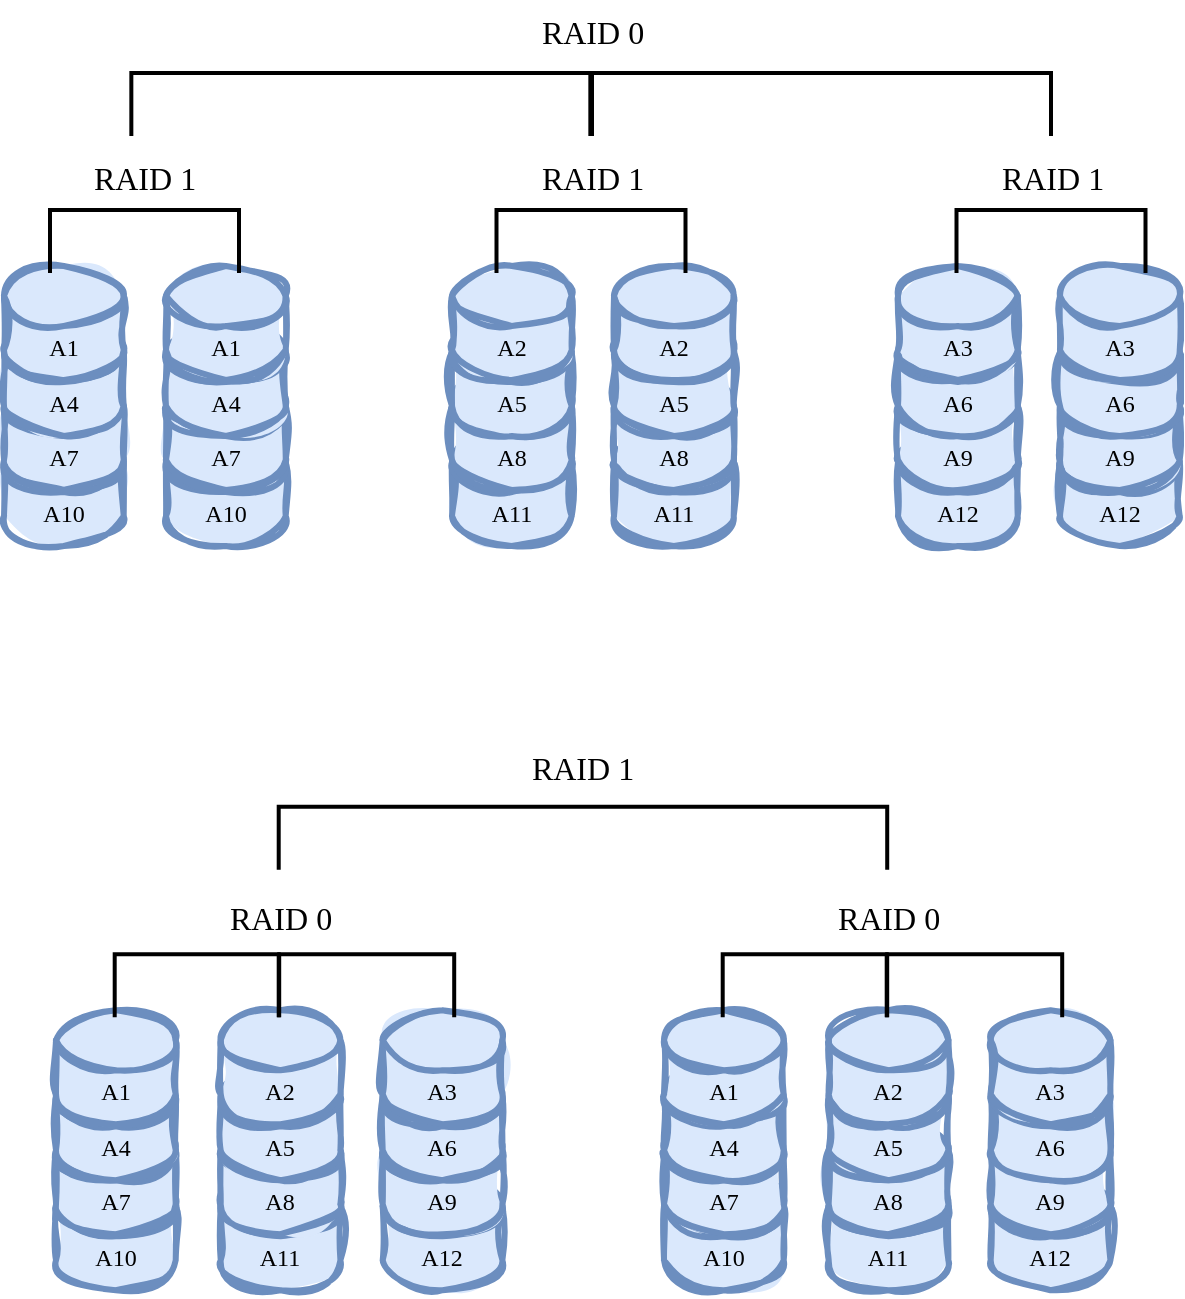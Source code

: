 <mxfile version="26.0.10">
  <diagram name="페이지-1" id="JMQY-xZkFAFSVzwgwKng">
    <mxGraphModel dx="1305" dy="1134" grid="0" gridSize="10" guides="1" tooltips="1" connect="1" arrows="1" fold="1" page="0" pageScale="1" pageWidth="827" pageHeight="1169" math="0" shadow="0">
      <root>
        <mxCell id="0" />
        <mxCell id="1" parent="0" />
        <mxCell id="GM8oLgZVXKU01xnDDZMa-2" value="&lt;p&gt;A10&lt;/p&gt;" style="shape=cylinder3;whiteSpace=wrap;html=1;boundedLbl=1;backgroundOutline=1;size=15;fillColor=#dae8fc;strokeColor=#6c8ebf;sketch=1;curveFitting=1;jiggle=2;strokeWidth=3;fontFamily=Comic Sans MS;fillStyle=solid;" vertex="1" parent="1">
          <mxGeometry x="-111" y="57" width="59.85" height="57" as="geometry" />
        </mxCell>
        <mxCell id="GM8oLgZVXKU01xnDDZMa-7" value="&lt;p&gt;A7&lt;/p&gt;" style="shape=cylinder3;whiteSpace=wrap;html=1;boundedLbl=1;backgroundOutline=1;size=15;fillColor=#dae8fc;strokeColor=#6c8ebf;sketch=1;curveFitting=1;jiggle=2;strokeWidth=3;fontFamily=Comic Sans MS;fillStyle=solid;" vertex="1" parent="1">
          <mxGeometry x="-111" y="29" width="59.85" height="57" as="geometry" />
        </mxCell>
        <mxCell id="GM8oLgZVXKU01xnDDZMa-9" value="&lt;p&gt;A4&lt;/p&gt;" style="shape=cylinder3;whiteSpace=wrap;html=1;boundedLbl=1;backgroundOutline=1;size=15;fillColor=#dae8fc;strokeColor=#6c8ebf;sketch=1;curveFitting=1;jiggle=2;strokeWidth=3;fontFamily=Comic Sans MS;fillStyle=solid;" vertex="1" parent="1">
          <mxGeometry x="-111" y="2" width="59.85" height="57" as="geometry" />
        </mxCell>
        <mxCell id="GM8oLgZVXKU01xnDDZMa-11" value="&lt;p&gt;A1&lt;/p&gt;" style="shape=cylinder3;whiteSpace=wrap;html=1;boundedLbl=1;backgroundOutline=1;size=15;fillColor=#dae8fc;strokeColor=#6c8ebf;sketch=1;curveFitting=1;jiggle=2;strokeWidth=3;fontFamily=Comic Sans MS;fillStyle=solid;" vertex="1" parent="1">
          <mxGeometry x="-111" y="-26" width="59.85" height="57" as="geometry" />
        </mxCell>
        <mxCell id="GM8oLgZVXKU01xnDDZMa-12" value="&lt;p&gt;A10&lt;/p&gt;" style="shape=cylinder3;whiteSpace=wrap;html=1;boundedLbl=1;backgroundOutline=1;size=15;fillColor=#dae8fc;strokeColor=#6c8ebf;sketch=1;curveFitting=1;jiggle=2;strokeWidth=3;fontFamily=Comic Sans MS;fillStyle=solid;" vertex="1" parent="1">
          <mxGeometry x="-192" y="57" width="59.85" height="57" as="geometry" />
        </mxCell>
        <mxCell id="GM8oLgZVXKU01xnDDZMa-13" value="&lt;p&gt;A7&lt;/p&gt;" style="shape=cylinder3;whiteSpace=wrap;html=1;boundedLbl=1;backgroundOutline=1;size=15;fillColor=#dae8fc;strokeColor=#6c8ebf;sketch=1;curveFitting=1;jiggle=2;strokeWidth=3;fontFamily=Comic Sans MS;fillStyle=solid;" vertex="1" parent="1">
          <mxGeometry x="-192" y="29" width="59.85" height="57" as="geometry" />
        </mxCell>
        <mxCell id="GM8oLgZVXKU01xnDDZMa-14" value="&lt;p&gt;A4&lt;/p&gt;" style="shape=cylinder3;whiteSpace=wrap;html=1;boundedLbl=1;backgroundOutline=1;size=15;fillColor=#dae8fc;strokeColor=#6c8ebf;sketch=1;curveFitting=1;jiggle=2;strokeWidth=3;fontFamily=Comic Sans MS;fillStyle=solid;" vertex="1" parent="1">
          <mxGeometry x="-192" y="2" width="59.85" height="57" as="geometry" />
        </mxCell>
        <mxCell id="GM8oLgZVXKU01xnDDZMa-15" value="&lt;p&gt;A1&lt;/p&gt;" style="shape=cylinder3;whiteSpace=wrap;html=1;boundedLbl=1;backgroundOutline=1;size=15;fillColor=#dae8fc;strokeColor=#6c8ebf;sketch=1;curveFitting=1;jiggle=2;strokeWidth=3;fontFamily=Comic Sans MS;fillStyle=solid;" vertex="1" parent="1">
          <mxGeometry x="-192" y="-26" width="59.85" height="57" as="geometry" />
        </mxCell>
        <mxCell id="GM8oLgZVXKU01xnDDZMa-32" value="&lt;p&gt;A11&lt;/p&gt;" style="shape=cylinder3;whiteSpace=wrap;html=1;boundedLbl=1;backgroundOutline=1;size=15;fillColor=#dae8fc;strokeColor=#6c8ebf;sketch=1;curveFitting=1;jiggle=2;strokeWidth=3;fontFamily=Comic Sans MS;fillStyle=solid;" vertex="1" parent="1">
          <mxGeometry x="113" y="57" width="59.85" height="57" as="geometry" />
        </mxCell>
        <mxCell id="GM8oLgZVXKU01xnDDZMa-33" value="&lt;p&gt;A8&lt;/p&gt;" style="shape=cylinder3;whiteSpace=wrap;html=1;boundedLbl=1;backgroundOutline=1;size=15;fillColor=#dae8fc;strokeColor=#6c8ebf;sketch=1;curveFitting=1;jiggle=2;strokeWidth=3;fontFamily=Comic Sans MS;fillStyle=solid;" vertex="1" parent="1">
          <mxGeometry x="113" y="29" width="59.85" height="57" as="geometry" />
        </mxCell>
        <mxCell id="GM8oLgZVXKU01xnDDZMa-34" value="&lt;p&gt;A5&lt;/p&gt;" style="shape=cylinder3;whiteSpace=wrap;html=1;boundedLbl=1;backgroundOutline=1;size=15;fillColor=#dae8fc;strokeColor=#6c8ebf;sketch=1;curveFitting=1;jiggle=2;strokeWidth=3;fontFamily=Comic Sans MS;fillStyle=solid;" vertex="1" parent="1">
          <mxGeometry x="113" y="2" width="59.85" height="57" as="geometry" />
        </mxCell>
        <mxCell id="GM8oLgZVXKU01xnDDZMa-35" value="&lt;p&gt;A2&lt;/p&gt;" style="shape=cylinder3;whiteSpace=wrap;html=1;boundedLbl=1;backgroundOutline=1;size=15;fillColor=#dae8fc;strokeColor=#6c8ebf;sketch=1;curveFitting=1;jiggle=2;strokeWidth=3;fontFamily=Comic Sans MS;fillStyle=solid;" vertex="1" parent="1">
          <mxGeometry x="113" y="-26" width="59.85" height="57" as="geometry" />
        </mxCell>
        <mxCell id="GM8oLgZVXKU01xnDDZMa-36" value="&lt;p&gt;A11&lt;/p&gt;" style="shape=cylinder3;whiteSpace=wrap;html=1;boundedLbl=1;backgroundOutline=1;size=15;fillColor=#dae8fc;strokeColor=#6c8ebf;sketch=1;curveFitting=1;jiggle=2;strokeWidth=3;fontFamily=Comic Sans MS;fillStyle=solid;" vertex="1" parent="1">
          <mxGeometry x="32" y="57" width="59.85" height="57" as="geometry" />
        </mxCell>
        <mxCell id="GM8oLgZVXKU01xnDDZMa-37" value="&lt;p&gt;A8&lt;/p&gt;" style="shape=cylinder3;whiteSpace=wrap;html=1;boundedLbl=1;backgroundOutline=1;size=15;fillColor=#dae8fc;strokeColor=#6c8ebf;sketch=1;curveFitting=1;jiggle=2;strokeWidth=3;fontFamily=Comic Sans MS;fillStyle=solid;" vertex="1" parent="1">
          <mxGeometry x="32" y="29" width="59.85" height="57" as="geometry" />
        </mxCell>
        <mxCell id="GM8oLgZVXKU01xnDDZMa-38" value="&lt;p&gt;A5&lt;/p&gt;" style="shape=cylinder3;whiteSpace=wrap;html=1;boundedLbl=1;backgroundOutline=1;size=15;fillColor=#dae8fc;strokeColor=#6c8ebf;sketch=1;curveFitting=1;jiggle=2;strokeWidth=3;fontFamily=Comic Sans MS;fillStyle=solid;" vertex="1" parent="1">
          <mxGeometry x="32" y="2" width="59.85" height="57" as="geometry" />
        </mxCell>
        <mxCell id="GM8oLgZVXKU01xnDDZMa-39" value="&lt;p&gt;A2&lt;/p&gt;" style="shape=cylinder3;whiteSpace=wrap;html=1;boundedLbl=1;backgroundOutline=1;size=15;fillColor=#dae8fc;strokeColor=#6c8ebf;sketch=1;curveFitting=1;jiggle=2;strokeWidth=3;fontFamily=Comic Sans MS;fillStyle=solid;" vertex="1" parent="1">
          <mxGeometry x="32" y="-26" width="59.85" height="57" as="geometry" />
        </mxCell>
        <mxCell id="GM8oLgZVXKU01xnDDZMa-40" value="&lt;p&gt;A12&lt;/p&gt;" style="shape=cylinder3;whiteSpace=wrap;html=1;boundedLbl=1;backgroundOutline=1;size=15;fillColor=#dae8fc;strokeColor=#6c8ebf;sketch=1;curveFitting=1;jiggle=2;strokeWidth=3;fontFamily=Comic Sans MS;fillStyle=solid;" vertex="1" parent="1">
          <mxGeometry x="336" y="57" width="59.85" height="57" as="geometry" />
        </mxCell>
        <mxCell id="GM8oLgZVXKU01xnDDZMa-41" value="&lt;p&gt;A9&lt;/p&gt;" style="shape=cylinder3;whiteSpace=wrap;html=1;boundedLbl=1;backgroundOutline=1;size=15;fillColor=#dae8fc;strokeColor=#6c8ebf;sketch=1;curveFitting=1;jiggle=2;strokeWidth=3;fontFamily=Comic Sans MS;fillStyle=solid;" vertex="1" parent="1">
          <mxGeometry x="336" y="29" width="59.85" height="57" as="geometry" />
        </mxCell>
        <mxCell id="GM8oLgZVXKU01xnDDZMa-42" value="&lt;p&gt;A6&lt;/p&gt;" style="shape=cylinder3;whiteSpace=wrap;html=1;boundedLbl=1;backgroundOutline=1;size=15;fillColor=#dae8fc;strokeColor=#6c8ebf;sketch=1;curveFitting=1;jiggle=2;strokeWidth=3;fontFamily=Comic Sans MS;fillStyle=solid;" vertex="1" parent="1">
          <mxGeometry x="336" y="2" width="59.85" height="57" as="geometry" />
        </mxCell>
        <mxCell id="GM8oLgZVXKU01xnDDZMa-43" value="&lt;p&gt;A3&lt;/p&gt;" style="shape=cylinder3;whiteSpace=wrap;html=1;boundedLbl=1;backgroundOutline=1;size=15;fillColor=#dae8fc;strokeColor=#6c8ebf;sketch=1;curveFitting=1;jiggle=2;strokeWidth=3;fontFamily=Comic Sans MS;fillStyle=solid;" vertex="1" parent="1">
          <mxGeometry x="336" y="-26" width="59.85" height="57" as="geometry" />
        </mxCell>
        <mxCell id="GM8oLgZVXKU01xnDDZMa-44" value="&lt;p&gt;A12&lt;/p&gt;" style="shape=cylinder3;whiteSpace=wrap;html=1;boundedLbl=1;backgroundOutline=1;size=15;fillColor=#dae8fc;strokeColor=#6c8ebf;sketch=1;curveFitting=1;jiggle=2;strokeWidth=3;fontFamily=Comic Sans MS;fillStyle=solid;" vertex="1" parent="1">
          <mxGeometry x="255" y="57" width="59.85" height="57" as="geometry" />
        </mxCell>
        <mxCell id="GM8oLgZVXKU01xnDDZMa-45" value="&lt;p&gt;A9&lt;/p&gt;" style="shape=cylinder3;whiteSpace=wrap;html=1;boundedLbl=1;backgroundOutline=1;size=15;fillColor=#dae8fc;strokeColor=#6c8ebf;sketch=1;curveFitting=1;jiggle=2;strokeWidth=3;fontFamily=Comic Sans MS;fillStyle=solid;" vertex="1" parent="1">
          <mxGeometry x="255" y="29" width="59.85" height="57" as="geometry" />
        </mxCell>
        <mxCell id="GM8oLgZVXKU01xnDDZMa-46" value="&lt;p&gt;A6&lt;/p&gt;" style="shape=cylinder3;whiteSpace=wrap;html=1;boundedLbl=1;backgroundOutline=1;size=15;fillColor=#dae8fc;strokeColor=#6c8ebf;sketch=1;curveFitting=1;jiggle=2;strokeWidth=3;fontFamily=Comic Sans MS;fillStyle=solid;" vertex="1" parent="1">
          <mxGeometry x="255" y="2" width="59.85" height="57" as="geometry" />
        </mxCell>
        <mxCell id="GM8oLgZVXKU01xnDDZMa-47" value="&lt;p&gt;A3&lt;/p&gt;" style="shape=cylinder3;whiteSpace=wrap;html=1;boundedLbl=1;backgroundOutline=1;size=15;fillColor=#dae8fc;strokeColor=#6c8ebf;sketch=1;curveFitting=1;jiggle=2;strokeWidth=3;fontFamily=Comic Sans MS;fillStyle=solid;" vertex="1" parent="1">
          <mxGeometry x="255" y="-26" width="59.85" height="57" as="geometry" />
        </mxCell>
        <mxCell id="GM8oLgZVXKU01xnDDZMa-53" value="" style="strokeWidth=2;html=1;shape=mxgraph.flowchart.annotation_1;align=left;pointerEvents=1;rotation=90;" vertex="1" parent="1">
          <mxGeometry x="-137.5" y="-85.5" width="31.5" height="94.5" as="geometry" />
        </mxCell>
        <mxCell id="GM8oLgZVXKU01xnDDZMa-56" value="RAID 1" style="text;html=1;align=center;verticalAlign=middle;resizable=0;points=[];autosize=1;strokeColor=none;fillColor=none;fontSize=16;fontFamily=Verdana;" vertex="1" parent="1">
          <mxGeometry x="-159.25" y="-85.5" width="75" height="31" as="geometry" />
        </mxCell>
        <mxCell id="GM8oLgZVXKU01xnDDZMa-57" value="" style="strokeWidth=2;html=1;shape=mxgraph.flowchart.annotation_1;align=left;pointerEvents=1;rotation=90;" vertex="1" parent="1">
          <mxGeometry x="85.75" y="-85.5" width="31.5" height="94.5" as="geometry" />
        </mxCell>
        <mxCell id="GM8oLgZVXKU01xnDDZMa-58" value="RAID 1" style="text;html=1;align=center;verticalAlign=middle;resizable=0;points=[];autosize=1;strokeColor=none;fillColor=none;fontSize=16;fontFamily=Verdana;" vertex="1" parent="1">
          <mxGeometry x="64" y="-85.5" width="75" height="31" as="geometry" />
        </mxCell>
        <mxCell id="GM8oLgZVXKU01xnDDZMa-59" value="" style="strokeWidth=2;html=1;shape=mxgraph.flowchart.annotation_1;align=left;pointerEvents=1;rotation=90;" vertex="1" parent="1">
          <mxGeometry x="315.75" y="-85.5" width="31.5" height="94.5" as="geometry" />
        </mxCell>
        <mxCell id="GM8oLgZVXKU01xnDDZMa-60" value="RAID 1" style="text;html=1;align=center;verticalAlign=middle;resizable=0;points=[];autosize=1;strokeColor=none;fillColor=none;fontSize=16;fontFamily=Verdana;" vertex="1" parent="1">
          <mxGeometry x="294" y="-85.5" width="75" height="31" as="geometry" />
        </mxCell>
        <mxCell id="GM8oLgZVXKU01xnDDZMa-61" value="" style="strokeWidth=2;html=1;shape=mxgraph.flowchart.annotation_1;align=left;pointerEvents=1;rotation=90;" vertex="1" parent="1">
          <mxGeometry x="-29.33" y="-221.5" width="31.5" height="229.5" as="geometry" />
        </mxCell>
        <mxCell id="GM8oLgZVXKU01xnDDZMa-62" value="" style="strokeWidth=2;html=1;shape=mxgraph.flowchart.annotation_1;align=left;pointerEvents=1;rotation=90;" vertex="1" parent="1">
          <mxGeometry x="201" y="-221.5" width="31.5" height="229.5" as="geometry" />
        </mxCell>
        <mxCell id="GM8oLgZVXKU01xnDDZMa-63" value="RAID 0" style="text;html=1;align=center;verticalAlign=middle;resizable=0;points=[];autosize=1;strokeColor=none;fillColor=none;fontSize=16;fontFamily=Verdana;" vertex="1" parent="1">
          <mxGeometry x="64" y="-159" width="75" height="31" as="geometry" />
        </mxCell>
        <mxCell id="GM8oLgZVXKU01xnDDZMa-72" value="&lt;p&gt;A10&lt;/p&gt;" style="shape=cylinder3;whiteSpace=wrap;html=1;boundedLbl=1;backgroundOutline=1;size=15;fillColor=#dae8fc;strokeColor=#6c8ebf;sketch=1;curveFitting=1;jiggle=2;strokeWidth=3;fontFamily=Comic Sans MS;fillStyle=solid;" vertex="1" parent="1">
          <mxGeometry x="138" y="429.12" width="59.85" height="57" as="geometry" />
        </mxCell>
        <mxCell id="GM8oLgZVXKU01xnDDZMa-73" value="&lt;p&gt;A7&lt;/p&gt;" style="shape=cylinder3;whiteSpace=wrap;html=1;boundedLbl=1;backgroundOutline=1;size=15;fillColor=#dae8fc;strokeColor=#6c8ebf;sketch=1;curveFitting=1;jiggle=2;strokeWidth=3;fontFamily=Comic Sans MS;fillStyle=solid;" vertex="1" parent="1">
          <mxGeometry x="138" y="401.12" width="59.85" height="57" as="geometry" />
        </mxCell>
        <mxCell id="GM8oLgZVXKU01xnDDZMa-74" value="&lt;p&gt;A4&lt;/p&gt;" style="shape=cylinder3;whiteSpace=wrap;html=1;boundedLbl=1;backgroundOutline=1;size=15;fillColor=#dae8fc;strokeColor=#6c8ebf;sketch=1;curveFitting=1;jiggle=2;strokeWidth=3;fontFamily=Comic Sans MS;fillStyle=solid;" vertex="1" parent="1">
          <mxGeometry x="138" y="374.12" width="59.85" height="57" as="geometry" />
        </mxCell>
        <mxCell id="GM8oLgZVXKU01xnDDZMa-75" value="&lt;p&gt;A1&lt;/p&gt;" style="shape=cylinder3;whiteSpace=wrap;html=1;boundedLbl=1;backgroundOutline=1;size=15;fillColor=#dae8fc;strokeColor=#6c8ebf;sketch=1;curveFitting=1;jiggle=2;strokeWidth=3;fontFamily=Comic Sans MS;fillStyle=solid;" vertex="1" parent="1">
          <mxGeometry x="138" y="346.12" width="59.85" height="57" as="geometry" />
        </mxCell>
        <mxCell id="GM8oLgZVXKU01xnDDZMa-80" value="&lt;p&gt;A12&lt;/p&gt;" style="shape=cylinder3;whiteSpace=wrap;html=1;boundedLbl=1;backgroundOutline=1;size=15;fillColor=#dae8fc;strokeColor=#6c8ebf;sketch=1;curveFitting=1;jiggle=2;strokeWidth=3;fontFamily=Comic Sans MS;fillStyle=solid;" vertex="1" parent="1">
          <mxGeometry x="301.35" y="429.12" width="59.85" height="57" as="geometry" />
        </mxCell>
        <mxCell id="GM8oLgZVXKU01xnDDZMa-81" value="&lt;p&gt;A9&lt;/p&gt;" style="shape=cylinder3;whiteSpace=wrap;html=1;boundedLbl=1;backgroundOutline=1;size=15;fillColor=#dae8fc;strokeColor=#6c8ebf;sketch=1;curveFitting=1;jiggle=2;strokeWidth=3;fontFamily=Comic Sans MS;fillStyle=solid;" vertex="1" parent="1">
          <mxGeometry x="301.35" y="401.12" width="59.85" height="57" as="geometry" />
        </mxCell>
        <mxCell id="GM8oLgZVXKU01xnDDZMa-82" value="&lt;p&gt;A6&lt;/p&gt;" style="shape=cylinder3;whiteSpace=wrap;html=1;boundedLbl=1;backgroundOutline=1;size=15;fillColor=#dae8fc;strokeColor=#6c8ebf;sketch=1;curveFitting=1;jiggle=2;strokeWidth=3;fontFamily=Comic Sans MS;fillStyle=solid;" vertex="1" parent="1">
          <mxGeometry x="301.35" y="374.12" width="59.85" height="57" as="geometry" />
        </mxCell>
        <mxCell id="GM8oLgZVXKU01xnDDZMa-83" value="&lt;p&gt;A3&lt;/p&gt;" style="shape=cylinder3;whiteSpace=wrap;html=1;boundedLbl=1;backgroundOutline=1;size=15;fillColor=#dae8fc;strokeColor=#6c8ebf;sketch=1;curveFitting=1;jiggle=2;strokeWidth=3;fontFamily=Comic Sans MS;fillStyle=solid;" vertex="1" parent="1">
          <mxGeometry x="301.35" y="346.12" width="59.85" height="57" as="geometry" />
        </mxCell>
        <mxCell id="GM8oLgZVXKU01xnDDZMa-84" value="&lt;p&gt;A11&lt;/p&gt;" style="shape=cylinder3;whiteSpace=wrap;html=1;boundedLbl=1;backgroundOutline=1;size=15;fillColor=#dae8fc;strokeColor=#6c8ebf;sketch=1;curveFitting=1;jiggle=2;strokeWidth=3;fontFamily=Comic Sans MS;fillStyle=solid;" vertex="1" parent="1">
          <mxGeometry x="220.35" y="429.12" width="59.85" height="57" as="geometry" />
        </mxCell>
        <mxCell id="GM8oLgZVXKU01xnDDZMa-85" value="&lt;p&gt;A8&lt;/p&gt;" style="shape=cylinder3;whiteSpace=wrap;html=1;boundedLbl=1;backgroundOutline=1;size=15;fillColor=#dae8fc;strokeColor=#6c8ebf;sketch=1;curveFitting=1;jiggle=2;strokeWidth=3;fontFamily=Comic Sans MS;fillStyle=solid;" vertex="1" parent="1">
          <mxGeometry x="220.35" y="401.12" width="59.85" height="57" as="geometry" />
        </mxCell>
        <mxCell id="GM8oLgZVXKU01xnDDZMa-86" value="&lt;p&gt;A5&lt;/p&gt;" style="shape=cylinder3;whiteSpace=wrap;html=1;boundedLbl=1;backgroundOutline=1;size=15;fillColor=#dae8fc;strokeColor=#6c8ebf;sketch=1;curveFitting=1;jiggle=2;strokeWidth=3;fontFamily=Comic Sans MS;fillStyle=solid;" vertex="1" parent="1">
          <mxGeometry x="220.35" y="374.12" width="59.85" height="57" as="geometry" />
        </mxCell>
        <mxCell id="GM8oLgZVXKU01xnDDZMa-87" value="&lt;p&gt;A2&lt;/p&gt;" style="shape=cylinder3;whiteSpace=wrap;html=1;boundedLbl=1;backgroundOutline=1;size=15;fillColor=#dae8fc;strokeColor=#6c8ebf;sketch=1;curveFitting=1;jiggle=2;strokeWidth=3;fontFamily=Comic Sans MS;fillStyle=solid;" vertex="1" parent="1">
          <mxGeometry x="220.35" y="346.12" width="59.85" height="57" as="geometry" />
        </mxCell>
        <mxCell id="GM8oLgZVXKU01xnDDZMa-92" value="" style="strokeWidth=2;html=1;shape=mxgraph.flowchart.annotation_1;align=left;pointerEvents=1;rotation=90;" vertex="1" parent="1">
          <mxGeometry x="277.6" y="290.12" width="31.5" height="87.5" as="geometry" />
        </mxCell>
        <mxCell id="GM8oLgZVXKU01xnDDZMa-93" value="RAID 0" style="text;html=1;align=center;verticalAlign=middle;resizable=0;points=[];autosize=1;strokeColor=none;fillColor=none;fontSize=16;fontFamily=Verdana;" vertex="1" parent="1">
          <mxGeometry x="212.77" y="284.62" width="75" height="31" as="geometry" />
        </mxCell>
        <mxCell id="GM8oLgZVXKU01xnDDZMa-98" value="" style="strokeWidth=2;html=1;shape=mxgraph.flowchart.annotation_1;align=left;pointerEvents=1;rotation=90;" vertex="1" parent="1">
          <mxGeometry x="192.6" y="292.87" width="31.5" height="82" as="geometry" />
        </mxCell>
        <mxCell id="GM8oLgZVXKU01xnDDZMa-144" value="&lt;p&gt;A10&lt;/p&gt;" style="shape=cylinder3;whiteSpace=wrap;html=1;boundedLbl=1;backgroundOutline=1;size=15;fillColor=#dae8fc;strokeColor=#6c8ebf;sketch=1;curveFitting=1;jiggle=2;strokeWidth=3;fontFamily=Comic Sans MS;fillStyle=solid;" vertex="1" parent="1">
          <mxGeometry x="-166" y="429.12" width="59.85" height="57" as="geometry" />
        </mxCell>
        <mxCell id="GM8oLgZVXKU01xnDDZMa-145" value="&lt;p&gt;A7&lt;/p&gt;" style="shape=cylinder3;whiteSpace=wrap;html=1;boundedLbl=1;backgroundOutline=1;size=15;fillColor=#dae8fc;strokeColor=#6c8ebf;sketch=1;curveFitting=1;jiggle=2;strokeWidth=3;fontFamily=Comic Sans MS;fillStyle=solid;" vertex="1" parent="1">
          <mxGeometry x="-166" y="401.12" width="59.85" height="57" as="geometry" />
        </mxCell>
        <mxCell id="GM8oLgZVXKU01xnDDZMa-146" value="&lt;p&gt;A4&lt;/p&gt;" style="shape=cylinder3;whiteSpace=wrap;html=1;boundedLbl=1;backgroundOutline=1;size=15;fillColor=#dae8fc;strokeColor=#6c8ebf;sketch=1;curveFitting=1;jiggle=2;strokeWidth=3;fontFamily=Comic Sans MS;fillStyle=solid;" vertex="1" parent="1">
          <mxGeometry x="-166" y="374.12" width="59.85" height="57" as="geometry" />
        </mxCell>
        <mxCell id="GM8oLgZVXKU01xnDDZMa-147" value="&lt;p&gt;A1&lt;/p&gt;" style="shape=cylinder3;whiteSpace=wrap;html=1;boundedLbl=1;backgroundOutline=1;size=15;fillColor=#dae8fc;strokeColor=#6c8ebf;sketch=1;curveFitting=1;jiggle=2;strokeWidth=3;fontFamily=Comic Sans MS;fillStyle=solid;" vertex="1" parent="1">
          <mxGeometry x="-166" y="346.12" width="59.85" height="57" as="geometry" />
        </mxCell>
        <mxCell id="GM8oLgZVXKU01xnDDZMa-148" value="&lt;p&gt;A12&lt;/p&gt;" style="shape=cylinder3;whiteSpace=wrap;html=1;boundedLbl=1;backgroundOutline=1;size=15;fillColor=#dae8fc;strokeColor=#6c8ebf;sketch=1;curveFitting=1;jiggle=2;strokeWidth=3;fontFamily=Comic Sans MS;fillStyle=solid;" vertex="1" parent="1">
          <mxGeometry x="-2.65" y="429.12" width="59.85" height="57" as="geometry" />
        </mxCell>
        <mxCell id="GM8oLgZVXKU01xnDDZMa-149" value="&lt;p&gt;A9&lt;/p&gt;" style="shape=cylinder3;whiteSpace=wrap;html=1;boundedLbl=1;backgroundOutline=1;size=15;fillColor=#dae8fc;strokeColor=#6c8ebf;sketch=1;curveFitting=1;jiggle=2;strokeWidth=3;fontFamily=Comic Sans MS;fillStyle=solid;" vertex="1" parent="1">
          <mxGeometry x="-2.65" y="401.12" width="59.85" height="57" as="geometry" />
        </mxCell>
        <mxCell id="GM8oLgZVXKU01xnDDZMa-150" value="&lt;p&gt;A6&lt;/p&gt;" style="shape=cylinder3;whiteSpace=wrap;html=1;boundedLbl=1;backgroundOutline=1;size=15;fillColor=#dae8fc;strokeColor=#6c8ebf;sketch=1;curveFitting=1;jiggle=2;strokeWidth=3;fontFamily=Comic Sans MS;fillStyle=solid;" vertex="1" parent="1">
          <mxGeometry x="-2.65" y="374.12" width="59.85" height="57" as="geometry" />
        </mxCell>
        <mxCell id="GM8oLgZVXKU01xnDDZMa-151" value="&lt;p&gt;A3&lt;/p&gt;" style="shape=cylinder3;whiteSpace=wrap;html=1;boundedLbl=1;backgroundOutline=1;size=15;fillColor=#dae8fc;strokeColor=#6c8ebf;sketch=1;curveFitting=1;jiggle=2;strokeWidth=3;fontFamily=Comic Sans MS;fillStyle=solid;" vertex="1" parent="1">
          <mxGeometry x="-2.65" y="346.12" width="59.85" height="57" as="geometry" />
        </mxCell>
        <mxCell id="GM8oLgZVXKU01xnDDZMa-152" value="&lt;p&gt;A11&lt;/p&gt;" style="shape=cylinder3;whiteSpace=wrap;html=1;boundedLbl=1;backgroundOutline=1;size=15;fillColor=#dae8fc;strokeColor=#6c8ebf;sketch=1;curveFitting=1;jiggle=2;strokeWidth=3;fontFamily=Comic Sans MS;fillStyle=solid;" vertex="1" parent="1">
          <mxGeometry x="-83.65" y="429.12" width="59.85" height="57" as="geometry" />
        </mxCell>
        <mxCell id="GM8oLgZVXKU01xnDDZMa-153" value="&lt;p&gt;A8&lt;/p&gt;" style="shape=cylinder3;whiteSpace=wrap;html=1;boundedLbl=1;backgroundOutline=1;size=15;fillColor=#dae8fc;strokeColor=#6c8ebf;sketch=1;curveFitting=1;jiggle=2;strokeWidth=3;fontFamily=Comic Sans MS;fillStyle=solid;" vertex="1" parent="1">
          <mxGeometry x="-83.65" y="401.12" width="59.85" height="57" as="geometry" />
        </mxCell>
        <mxCell id="GM8oLgZVXKU01xnDDZMa-154" value="&lt;p&gt;A5&lt;/p&gt;" style="shape=cylinder3;whiteSpace=wrap;html=1;boundedLbl=1;backgroundOutline=1;size=15;fillColor=#dae8fc;strokeColor=#6c8ebf;sketch=1;curveFitting=1;jiggle=2;strokeWidth=3;fontFamily=Comic Sans MS;fillStyle=solid;" vertex="1" parent="1">
          <mxGeometry x="-83.65" y="374.12" width="59.85" height="57" as="geometry" />
        </mxCell>
        <mxCell id="GM8oLgZVXKU01xnDDZMa-155" value="&lt;p&gt;A2&lt;/p&gt;" style="shape=cylinder3;whiteSpace=wrap;html=1;boundedLbl=1;backgroundOutline=1;size=15;fillColor=#dae8fc;strokeColor=#6c8ebf;sketch=1;curveFitting=1;jiggle=2;strokeWidth=3;fontFamily=Comic Sans MS;fillStyle=solid;" vertex="1" parent="1">
          <mxGeometry x="-83.65" y="346.12" width="59.85" height="57" as="geometry" />
        </mxCell>
        <mxCell id="GM8oLgZVXKU01xnDDZMa-156" value="" style="strokeWidth=2;html=1;shape=mxgraph.flowchart.annotation_1;align=left;pointerEvents=1;rotation=90;" vertex="1" parent="1">
          <mxGeometry x="-26.4" y="290.12" width="31.5" height="87.5" as="geometry" />
        </mxCell>
        <mxCell id="GM8oLgZVXKU01xnDDZMa-157" value="RAID 0" style="text;html=1;align=center;verticalAlign=middle;resizable=0;points=[];autosize=1;strokeColor=none;fillColor=none;fontSize=16;fontFamily=Verdana;" vertex="1" parent="1">
          <mxGeometry x="-91.23" y="284.62" width="75" height="31" as="geometry" />
        </mxCell>
        <mxCell id="GM8oLgZVXKU01xnDDZMa-158" value="" style="strokeWidth=2;html=1;shape=mxgraph.flowchart.annotation_1;align=left;pointerEvents=1;rotation=90;" vertex="1" parent="1">
          <mxGeometry x="-111.4" y="292.87" width="31.5" height="82" as="geometry" />
        </mxCell>
        <mxCell id="GM8oLgZVXKU01xnDDZMa-159" value="" style="strokeWidth=2;html=1;shape=mxgraph.flowchart.annotation_1;align=left;pointerEvents=1;rotation=90;" vertex="1" parent="1">
          <mxGeometry x="81.73" y="108" width="31.5" height="304.25" as="geometry" />
        </mxCell>
        <mxCell id="GM8oLgZVXKU01xnDDZMa-160" value="RAID 1" style="text;html=1;align=center;verticalAlign=middle;resizable=0;points=[];autosize=1;strokeColor=none;fillColor=none;fontSize=16;fontFamily=Verdana;" vertex="1" parent="1">
          <mxGeometry x="59.98" y="209.62" width="75" height="31" as="geometry" />
        </mxCell>
      </root>
    </mxGraphModel>
  </diagram>
</mxfile>
